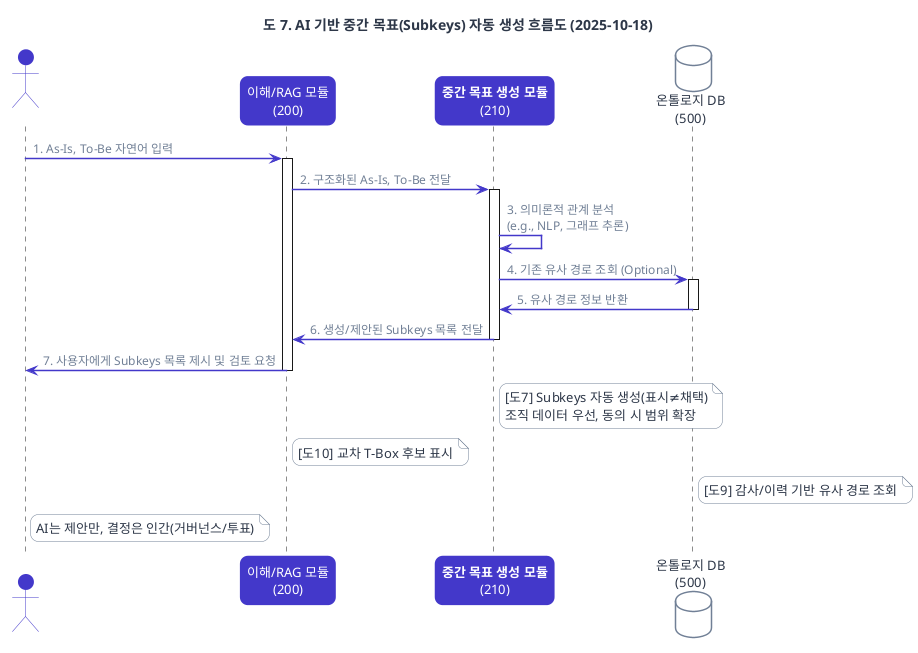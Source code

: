@startuml

title 도 7. AI 기반 중간 목표(Subkeys) 자동 생성 흐름도 (2025-10-18)

'================================================================
' Worflogy.com Website Theme for PlantUML
'================================================================

'// 1. 전역 스타일 (Global Style & Fonts) //
skinparam backgroundColor #ffffff
skinparam defaultFontName "Pretendard"
skinparam defaultFontSize 13
skinparam defaultFontColor #2D3748
skinparam shadowing false
skinparam roundCorner 16

'// 2. 화살표 및 연결선 스타일 (Arrow & Connector Style) //
skinparam ArrowColor #718096
skinparam ArrowThickness 1.5
skinparam ArrowFontColor #718096
skinparam ArrowFontSize 12
skinparam linetype ortho

'// 3. 기본 요소 스타일 (Standard Elements Style) //
skinparam card {
  BackgroundColor #ffffff
  BorderColor #718096
}
skinparam note {
  BackgroundColor #ffffff
  BorderColor #718096
  FontColor #2D3748
}
skinparam component {
  BackgroundColor #ffffff
  BorderColor #718096
}
skinparam package {
  BackgroundColor #ffffff
  BorderColor #718096
}
skinparam database {
  BackgroundColor #ffffff
  BorderColor #718096
}
' [추가] 파티션(Partition) 스타일 정의
skinparam partition {
  BackgroundColor #F4F6F8 ' 웹사이트의 연한 배경색으로 구분감 부여
  BorderColor #718096
  FontColor #2D3748
}

'// 4. 강조 요소 스타일 (Accent Elements Style) //
skinparam actor {
  BackgroundColor #4338CA
  BorderColor #4338CA
  FontColor #ffffff
}
skinparam participant {
  BackgroundColor #4338CA
  BorderColor #4338CA
  FontColor #ffffff
}
skinparam usecase {
  BackgroundColor #ffffff
  BorderColor #4338CA
  ArrowColor #4338CA
}
skinparam activity {
  BackgroundColor #ffffff
  BorderColor #4338CA
  FontColor #2D3748
}

'// 5. 클래스 다이어그램 스타일 (Class Diagram Style) //
skinparam class {
  BackgroundColor #ffffff
  BorderColor #718096 ' [수정] 테두리 색상 변경
  HeaderBackgroundColor #4338CA
  FontColor #ffffff
  AttributeFontColor #2D3748
  AttributeFontSize 12
}

'================================================================

' Actor and Participants
actor 사용자 as User
participant "이해/RAG 모듈\n(200)" as RAG
participant "<b>중간 목표 생성 모듈</b>\n(210)" as SubkeyGen
database "온톨로지 DB\n(500)" as DB

' Sequence Flow
User -> RAG : 1. As-Is, To-Be 자연어 입력
activate RAG

RAG -> SubkeyGen : 2. 구조화된 As-Is, To-Be 전달
activate SubkeyGen

SubkeyGen -> SubkeyGen : 3. 의미론적 관계 분석\n(e.g., NLP, 그래프 추론)
SubkeyGen -> DB : 4. 기존 유사 경로 조회 (Optional)
activate DB

DB -> SubkeyGen : 5. 유사 경로 정보 반환
deactivate DB

SubkeyGen -> RAG : 6. 생성/제안된 Subkeys 목록 전달
deactivate SubkeyGen

RAG -> User : 7. 사용자에게 Subkeys 목록 제시 및 검토 요청
deactivate RAG

note right of SubkeyGen
[도7] Subkeys 자동 생성(표시≠채택)
조직 데이터 우선, 동의 시 범위 확장
end note

note right of RAG
[도10] 교차 T-Box 후보 표시
end note

note right of DB
[도9] 감사/이력 기반 유사 경로 조회
end note

note right of User
AI는 제안만, 결정은 인간(거버넌스/투표)
end note

@enduml

